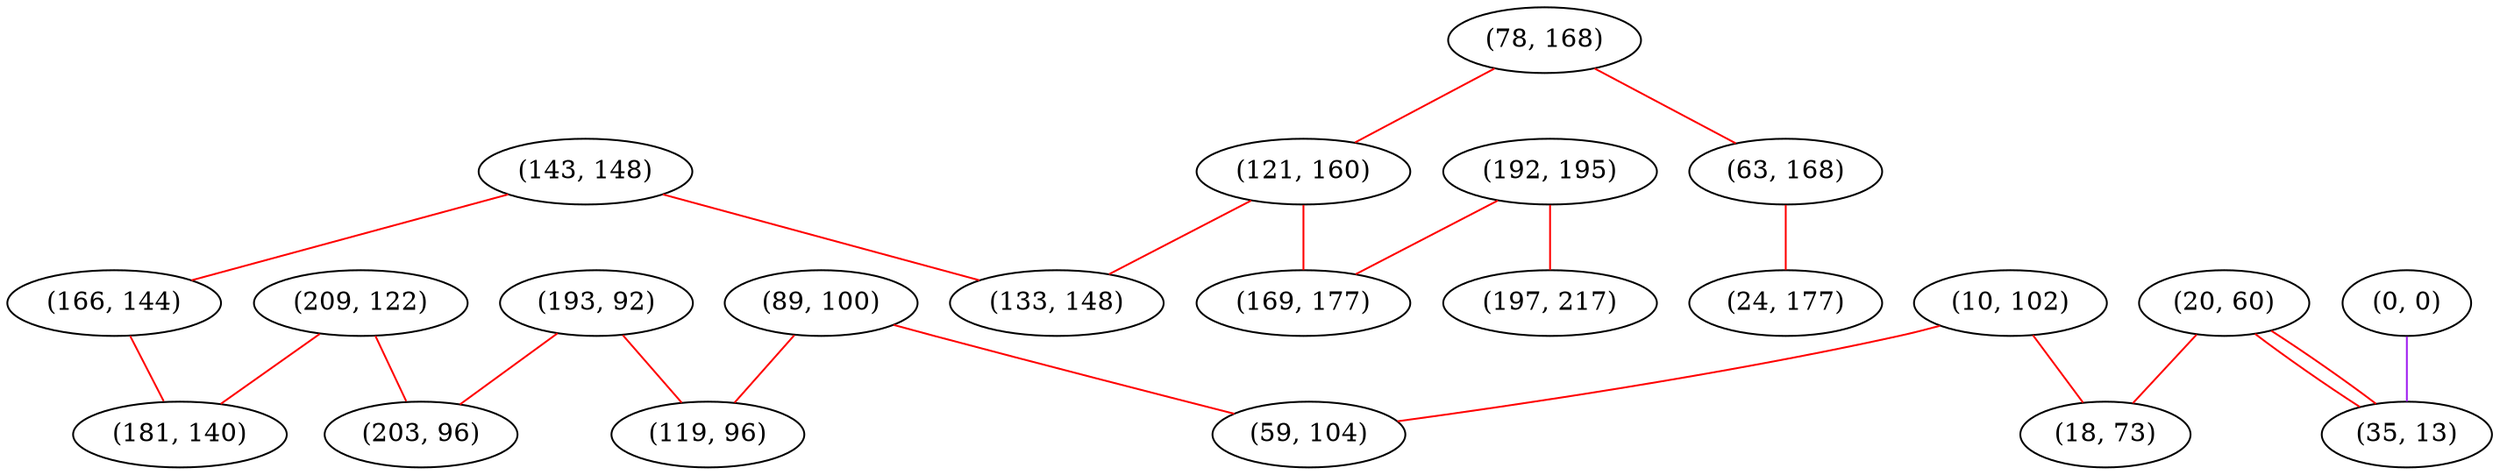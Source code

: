 graph "" {
"(89, 100)";
"(143, 148)";
"(20, 60)";
"(192, 195)";
"(166, 144)";
"(78, 168)";
"(197, 217)";
"(121, 160)";
"(169, 177)";
"(193, 92)";
"(0, 0)";
"(209, 122)";
"(181, 140)";
"(63, 168)";
"(35, 13)";
"(24, 177)";
"(10, 102)";
"(203, 96)";
"(133, 148)";
"(119, 96)";
"(18, 73)";
"(59, 104)";
"(89, 100)" -- "(59, 104)"  [color=red, key=0, weight=1];
"(89, 100)" -- "(119, 96)"  [color=red, key=0, weight=1];
"(143, 148)" -- "(133, 148)"  [color=red, key=0, weight=1];
"(143, 148)" -- "(166, 144)"  [color=red, key=0, weight=1];
"(20, 60)" -- "(18, 73)"  [color=red, key=0, weight=1];
"(20, 60)" -- "(35, 13)"  [color=red, key=0, weight=1];
"(20, 60)" -- "(35, 13)"  [color=red, key=1, weight=1];
"(192, 195)" -- "(197, 217)"  [color=red, key=0, weight=1];
"(192, 195)" -- "(169, 177)"  [color=red, key=0, weight=1];
"(166, 144)" -- "(181, 140)"  [color=red, key=0, weight=1];
"(78, 168)" -- "(121, 160)"  [color=red, key=0, weight=1];
"(78, 168)" -- "(63, 168)"  [color=red, key=0, weight=1];
"(121, 160)" -- "(133, 148)"  [color=red, key=0, weight=1];
"(121, 160)" -- "(169, 177)"  [color=red, key=0, weight=1];
"(193, 92)" -- "(203, 96)"  [color=red, key=0, weight=1];
"(193, 92)" -- "(119, 96)"  [color=red, key=0, weight=1];
"(0, 0)" -- "(35, 13)"  [color=purple, key=0, weight=4];
"(209, 122)" -- "(203, 96)"  [color=red, key=0, weight=1];
"(209, 122)" -- "(181, 140)"  [color=red, key=0, weight=1];
"(63, 168)" -- "(24, 177)"  [color=red, key=0, weight=1];
"(10, 102)" -- "(59, 104)"  [color=red, key=0, weight=1];
"(10, 102)" -- "(18, 73)"  [color=red, key=0, weight=1];
}
